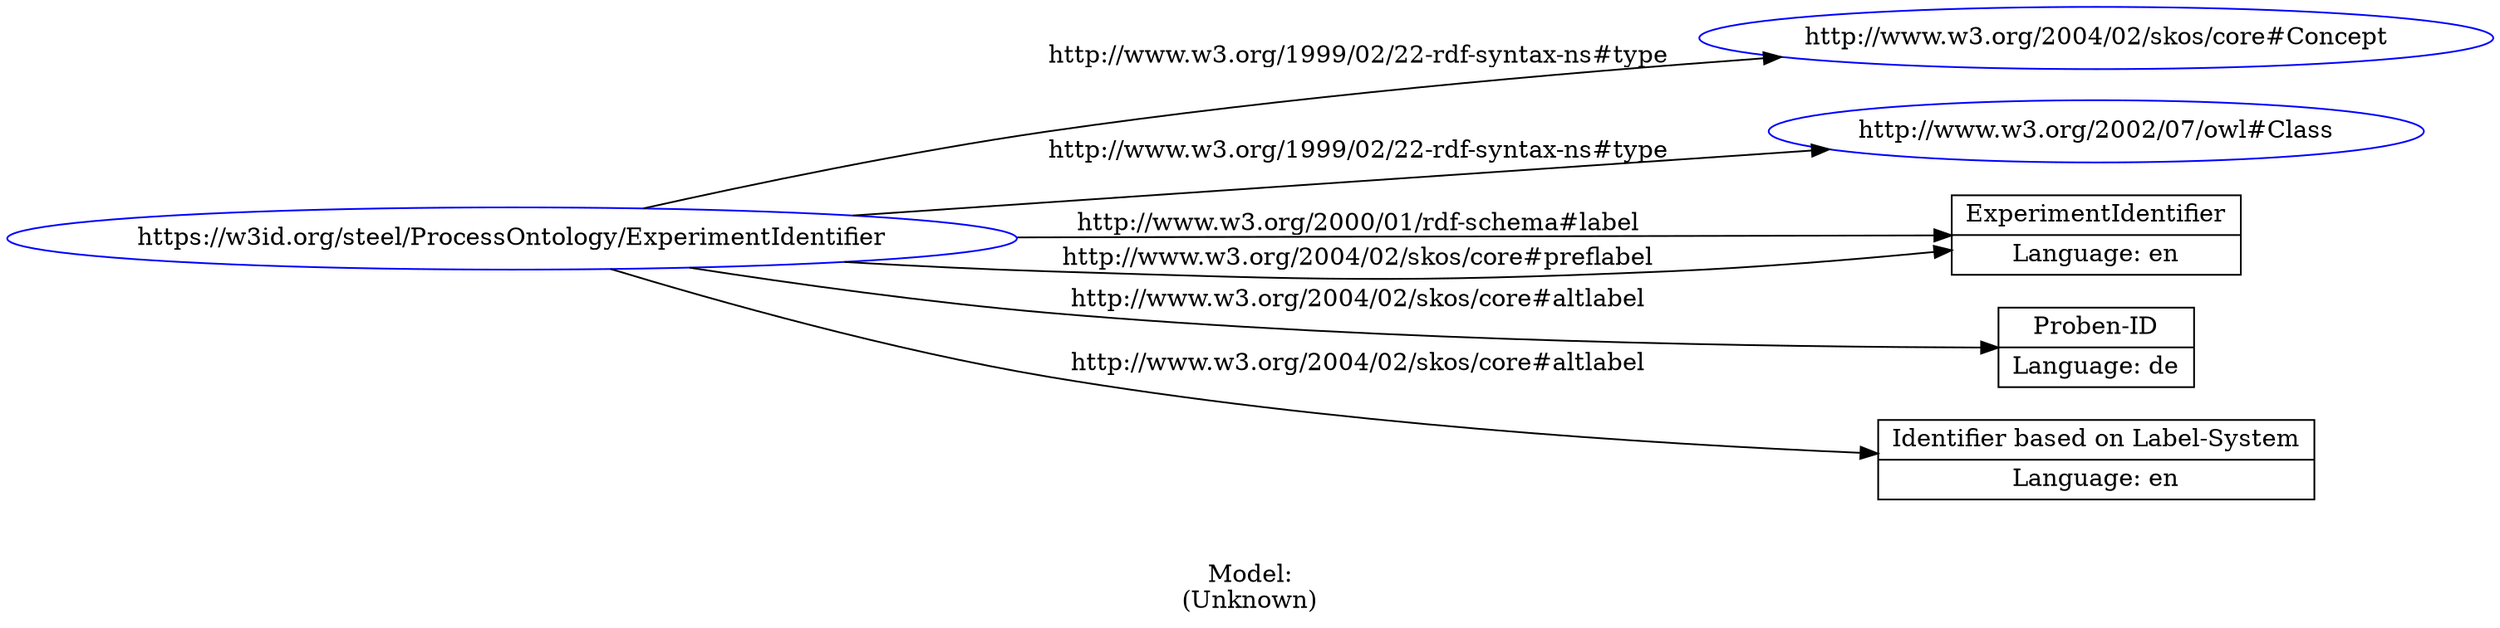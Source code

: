 digraph {
	rankdir = LR;
	charset="utf-8";

	"Rhttps://w3id.org/steel/ProcessOntology/ExperimentIdentifier" -> "Rhttp://www.w3.org/2004/02/skos/core#Concept" [ label="http://www.w3.org/1999/02/22-rdf-syntax-ns#type" ];
	"Rhttps://w3id.org/steel/ProcessOntology/ExperimentIdentifier" -> "Rhttp://www.w3.org/2002/07/owl#Class" [ label="http://www.w3.org/1999/02/22-rdf-syntax-ns#type" ];
	"Rhttps://w3id.org/steel/ProcessOntology/ExperimentIdentifier" -> "LExperimentIdentifier|Language: en" [ label="http://www.w3.org/2000/01/rdf-schema#label" ];
	"Rhttps://w3id.org/steel/ProcessOntology/ExperimentIdentifier" -> "LProben-ID|Language: de" [ label="http://www.w3.org/2004/02/skos/core#altlabel" ];
	"Rhttps://w3id.org/steel/ProcessOntology/ExperimentIdentifier" -> "LIdentifier based on Label-System|Language: en" [ label="http://www.w3.org/2004/02/skos/core#altlabel" ];
	"Rhttps://w3id.org/steel/ProcessOntology/ExperimentIdentifier" -> "LExperimentIdentifier|Language: en" [ label="http://www.w3.org/2004/02/skos/core#preflabel" ];

	// Resources
	"Rhttps://w3id.org/steel/ProcessOntology/ExperimentIdentifier" [ label="https://w3id.org/steel/ProcessOntology/ExperimentIdentifier", shape = ellipse, color = blue ];
	"Rhttp://www.w3.org/2004/02/skos/core#Concept" [ label="http://www.w3.org/2004/02/skos/core#Concept", shape = ellipse, color = blue ];
	"Rhttp://www.w3.org/2002/07/owl#Class" [ label="http://www.w3.org/2002/07/owl#Class", shape = ellipse, color = blue ];

	// Anonymous nodes

	// Literals
	"LExperimentIdentifier|Language: en" [ label="ExperimentIdentifier|Language: en", shape = record ];
	"LProben-ID|Language: de" [ label="Proben-ID|Language: de", shape = record ];
	"LIdentifier based on Label-System|Language: en" [ label="Identifier based on Label-System|Language: en", shape = record ];

	label="\n\nModel:\n(Unknown)";
}
